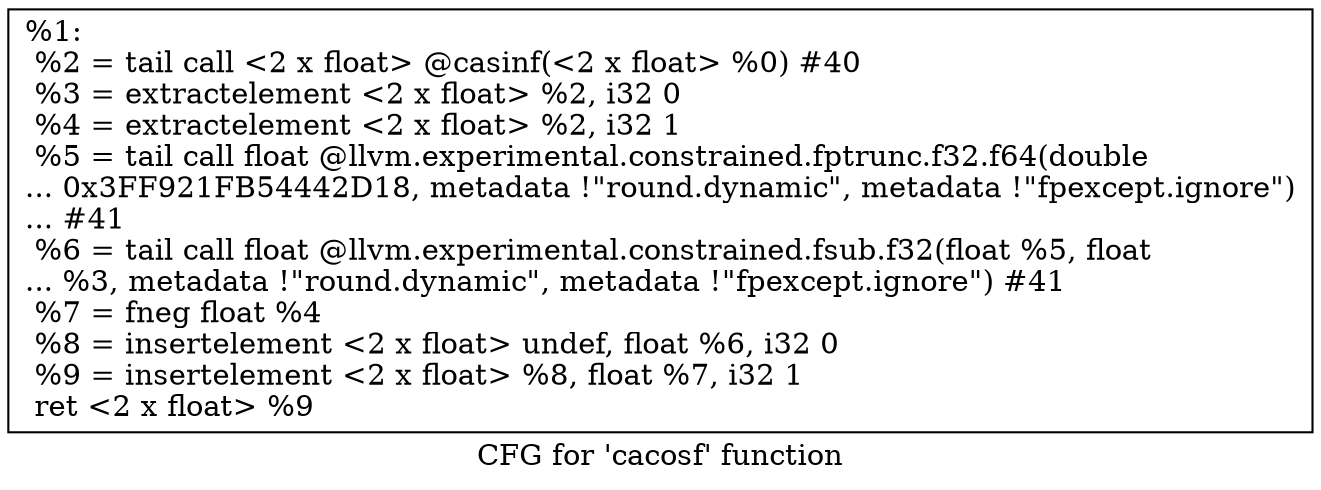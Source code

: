 digraph "CFG for 'cacosf' function" {
	label="CFG for 'cacosf' function";

	Node0x190ed50 [shape=record,label="{%1:\l  %2 = tail call \<2 x float\> @casinf(\<2 x float\> %0) #40\l  %3 = extractelement \<2 x float\> %2, i32 0\l  %4 = extractelement \<2 x float\> %2, i32 1\l  %5 = tail call float @llvm.experimental.constrained.fptrunc.f32.f64(double\l... 0x3FF921FB54442D18, metadata !\"round.dynamic\", metadata !\"fpexcept.ignore\")\l... #41\l  %6 = tail call float @llvm.experimental.constrained.fsub.f32(float %5, float\l... %3, metadata !\"round.dynamic\", metadata !\"fpexcept.ignore\") #41\l  %7 = fneg float %4\l  %8 = insertelement \<2 x float\> undef, float %6, i32 0\l  %9 = insertelement \<2 x float\> %8, float %7, i32 1\l  ret \<2 x float\> %9\l}"];
}
